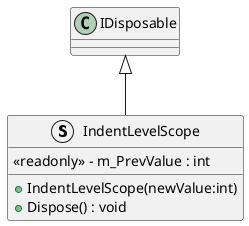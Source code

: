 @startuml
struct IndentLevelScope {
    <<readonly>> - m_PrevValue : int
    + IndentLevelScope(newValue:int)
    + Dispose() : void
}
IDisposable <|-- IndentLevelScope
@enduml

